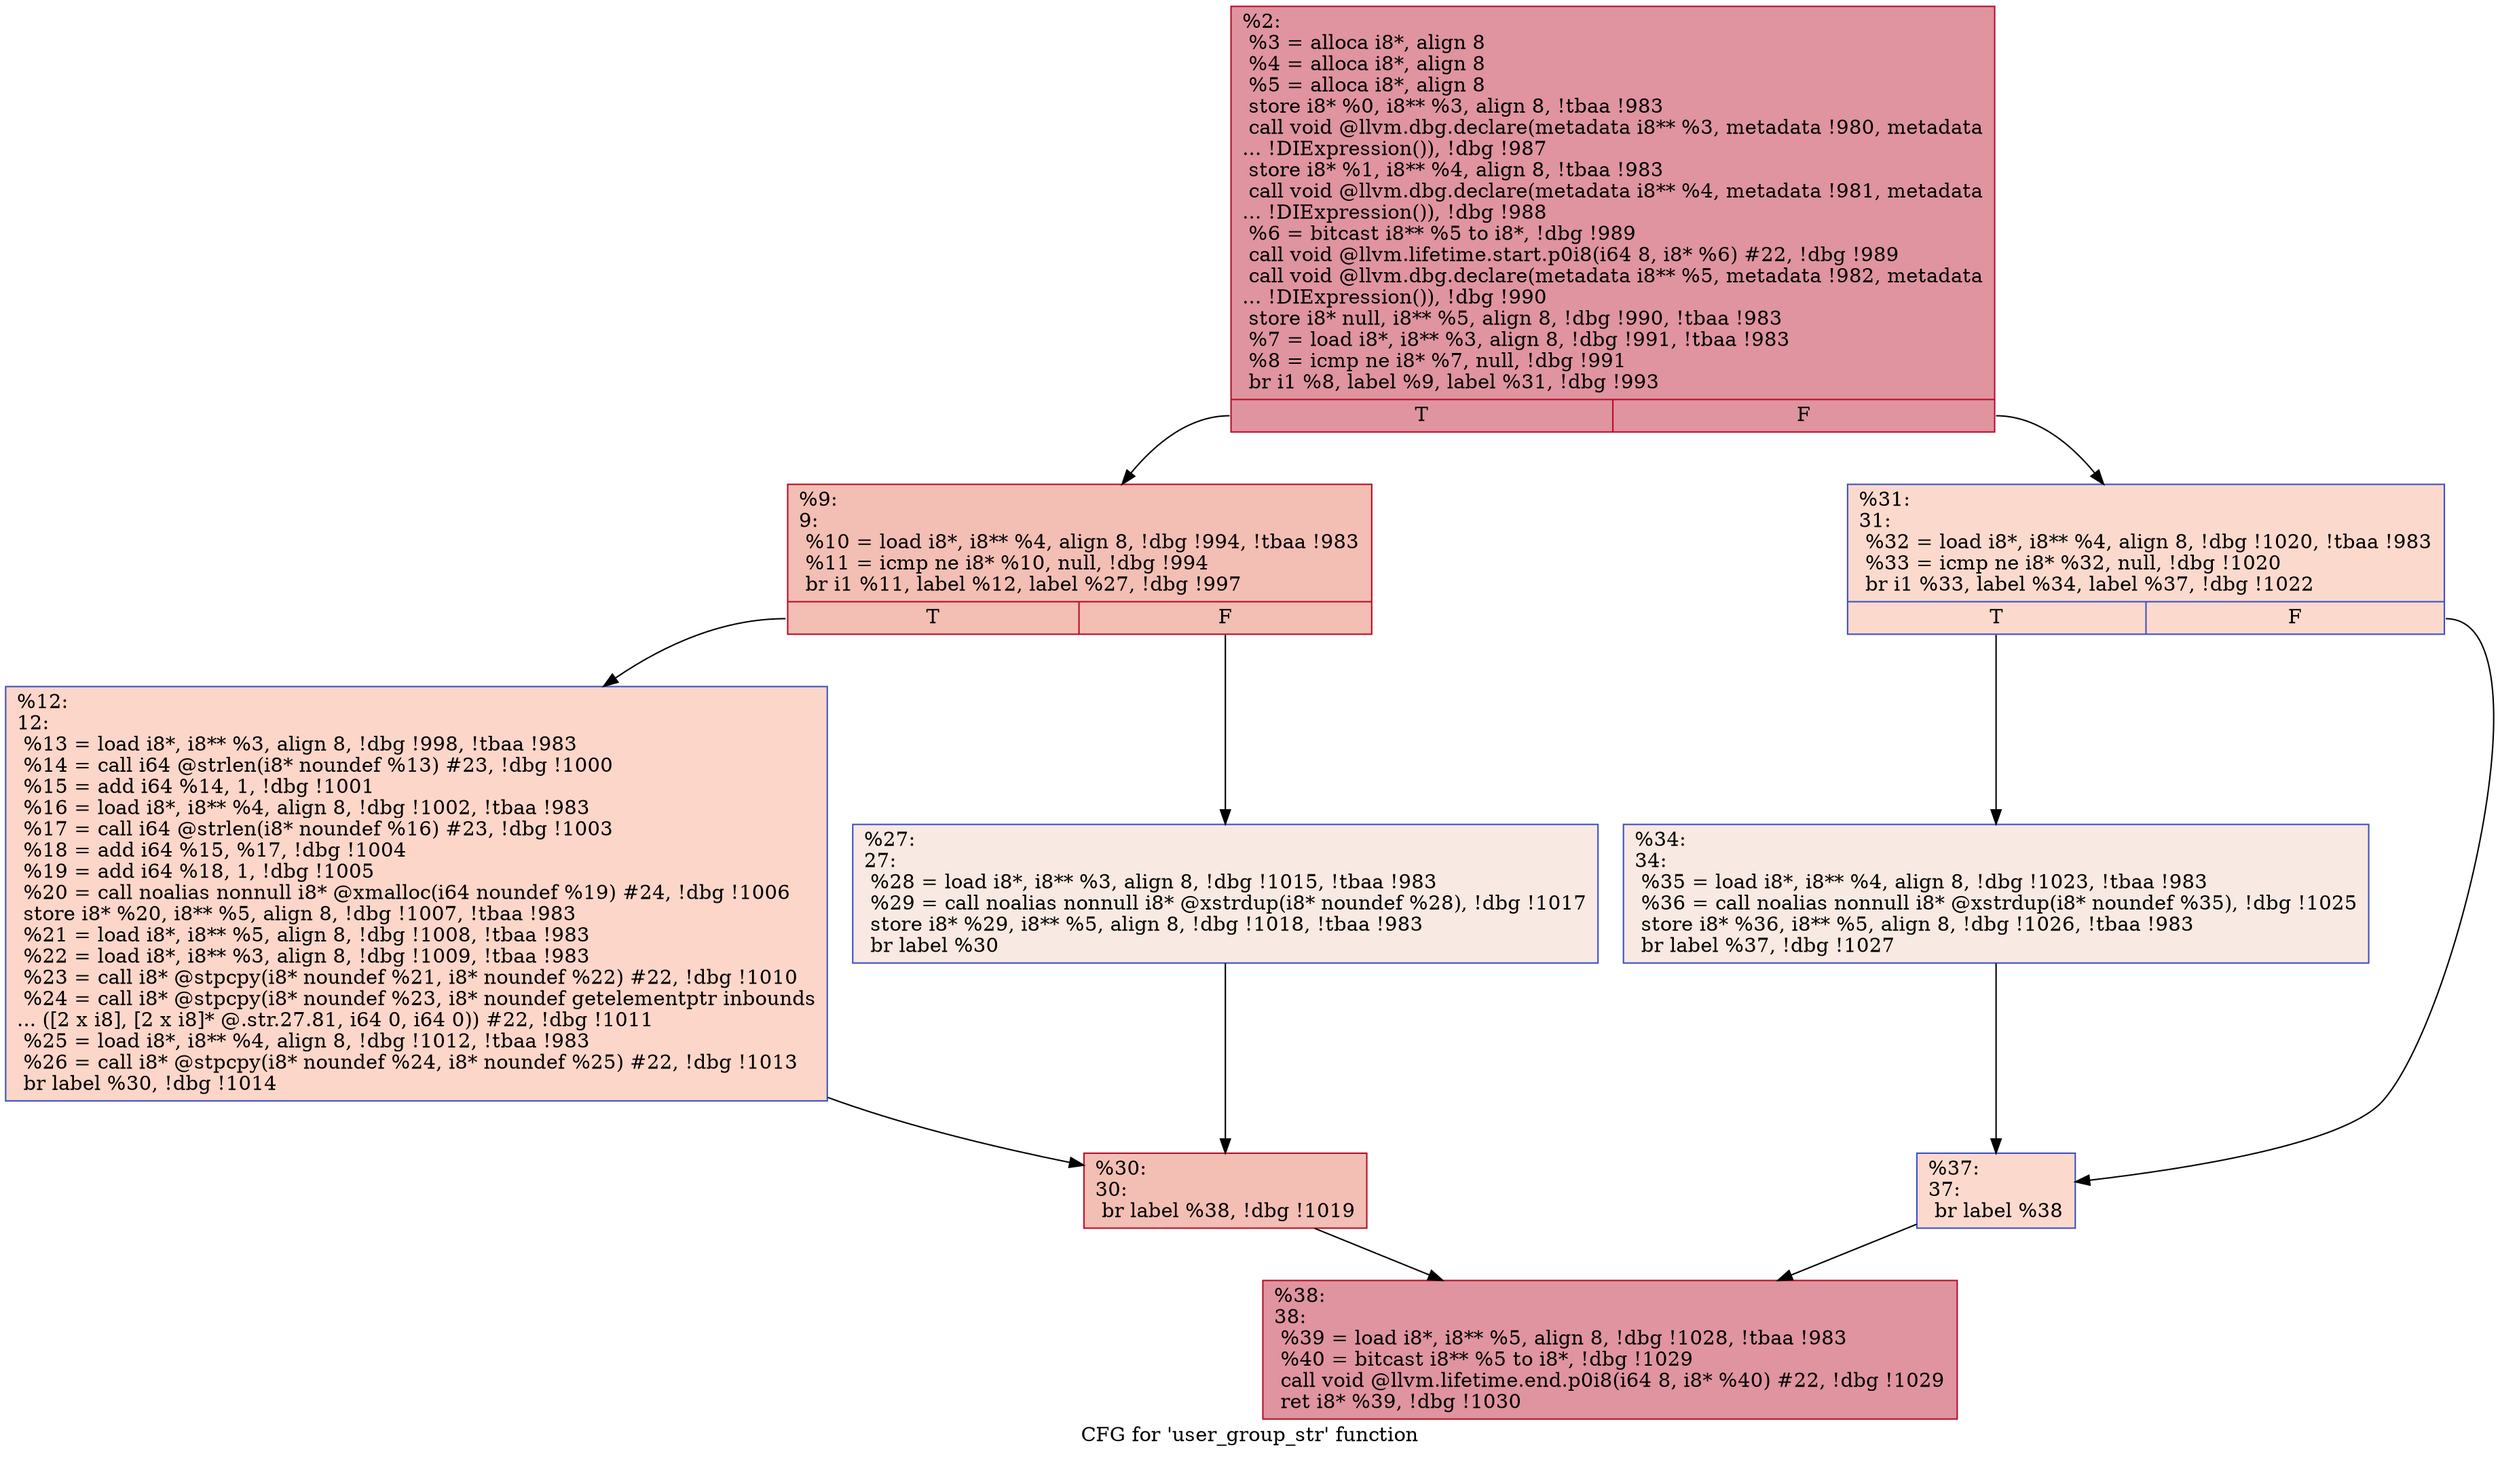 digraph "CFG for 'user_group_str' function" {
	label="CFG for 'user_group_str' function";

	Node0x2387760 [shape=record,color="#b70d28ff", style=filled, fillcolor="#b70d2870",label="{%2:\l  %3 = alloca i8*, align 8\l  %4 = alloca i8*, align 8\l  %5 = alloca i8*, align 8\l  store i8* %0, i8** %3, align 8, !tbaa !983\l  call void @llvm.dbg.declare(metadata i8** %3, metadata !980, metadata\l... !DIExpression()), !dbg !987\l  store i8* %1, i8** %4, align 8, !tbaa !983\l  call void @llvm.dbg.declare(metadata i8** %4, metadata !981, metadata\l... !DIExpression()), !dbg !988\l  %6 = bitcast i8** %5 to i8*, !dbg !989\l  call void @llvm.lifetime.start.p0i8(i64 8, i8* %6) #22, !dbg !989\l  call void @llvm.dbg.declare(metadata i8** %5, metadata !982, metadata\l... !DIExpression()), !dbg !990\l  store i8* null, i8** %5, align 8, !dbg !990, !tbaa !983\l  %7 = load i8*, i8** %3, align 8, !dbg !991, !tbaa !983\l  %8 = icmp ne i8* %7, null, !dbg !991\l  br i1 %8, label %9, label %31, !dbg !993\l|{<s0>T|<s1>F}}"];
	Node0x2387760:s0 -> Node0x23877b0;
	Node0x2387760:s1 -> Node0x23878f0;
	Node0x23877b0 [shape=record,color="#b70d28ff", style=filled, fillcolor="#e36c5570",label="{%9:\l9:                                                \l  %10 = load i8*, i8** %4, align 8, !dbg !994, !tbaa !983\l  %11 = icmp ne i8* %10, null, !dbg !994\l  br i1 %11, label %12, label %27, !dbg !997\l|{<s0>T|<s1>F}}"];
	Node0x23877b0:s0 -> Node0x2387800;
	Node0x23877b0:s1 -> Node0x2387850;
	Node0x2387800 [shape=record,color="#3d50c3ff", style=filled, fillcolor="#f6a38570",label="{%12:\l12:                                               \l  %13 = load i8*, i8** %3, align 8, !dbg !998, !tbaa !983\l  %14 = call i64 @strlen(i8* noundef %13) #23, !dbg !1000\l  %15 = add i64 %14, 1, !dbg !1001\l  %16 = load i8*, i8** %4, align 8, !dbg !1002, !tbaa !983\l  %17 = call i64 @strlen(i8* noundef %16) #23, !dbg !1003\l  %18 = add i64 %15, %17, !dbg !1004\l  %19 = add i64 %18, 1, !dbg !1005\l  %20 = call noalias nonnull i8* @xmalloc(i64 noundef %19) #24, !dbg !1006\l  store i8* %20, i8** %5, align 8, !dbg !1007, !tbaa !983\l  %21 = load i8*, i8** %5, align 8, !dbg !1008, !tbaa !983\l  %22 = load i8*, i8** %3, align 8, !dbg !1009, !tbaa !983\l  %23 = call i8* @stpcpy(i8* noundef %21, i8* noundef %22) #22, !dbg !1010\l  %24 = call i8* @stpcpy(i8* noundef %23, i8* noundef getelementptr inbounds\l... ([2 x i8], [2 x i8]* @.str.27.81, i64 0, i64 0)) #22, !dbg !1011\l  %25 = load i8*, i8** %4, align 8, !dbg !1012, !tbaa !983\l  %26 = call i8* @stpcpy(i8* noundef %24, i8* noundef %25) #22, !dbg !1013\l  br label %30, !dbg !1014\l}"];
	Node0x2387800 -> Node0x23878a0;
	Node0x2387850 [shape=record,color="#3d50c3ff", style=filled, fillcolor="#efcebd70",label="{%27:\l27:                                               \l  %28 = load i8*, i8** %3, align 8, !dbg !1015, !tbaa !983\l  %29 = call noalias nonnull i8* @xstrdup(i8* noundef %28), !dbg !1017\l  store i8* %29, i8** %5, align 8, !dbg !1018, !tbaa !983\l  br label %30\l}"];
	Node0x2387850 -> Node0x23878a0;
	Node0x23878a0 [shape=record,color="#b70d28ff", style=filled, fillcolor="#e36c5570",label="{%30:\l30:                                               \l  br label %38, !dbg !1019\l}"];
	Node0x23878a0 -> Node0x23879e0;
	Node0x23878f0 [shape=record,color="#3d50c3ff", style=filled, fillcolor="#f7ac8e70",label="{%31:\l31:                                               \l  %32 = load i8*, i8** %4, align 8, !dbg !1020, !tbaa !983\l  %33 = icmp ne i8* %32, null, !dbg !1020\l  br i1 %33, label %34, label %37, !dbg !1022\l|{<s0>T|<s1>F}}"];
	Node0x23878f0:s0 -> Node0x2387940;
	Node0x23878f0:s1 -> Node0x2387990;
	Node0x2387940 [shape=record,color="#3d50c3ff", style=filled, fillcolor="#efcebd70",label="{%34:\l34:                                               \l  %35 = load i8*, i8** %4, align 8, !dbg !1023, !tbaa !983\l  %36 = call noalias nonnull i8* @xstrdup(i8* noundef %35), !dbg !1025\l  store i8* %36, i8** %5, align 8, !dbg !1026, !tbaa !983\l  br label %37, !dbg !1027\l}"];
	Node0x2387940 -> Node0x2387990;
	Node0x2387990 [shape=record,color="#3d50c3ff", style=filled, fillcolor="#f7ac8e70",label="{%37:\l37:                                               \l  br label %38\l}"];
	Node0x2387990 -> Node0x23879e0;
	Node0x23879e0 [shape=record,color="#b70d28ff", style=filled, fillcolor="#b70d2870",label="{%38:\l38:                                               \l  %39 = load i8*, i8** %5, align 8, !dbg !1028, !tbaa !983\l  %40 = bitcast i8** %5 to i8*, !dbg !1029\l  call void @llvm.lifetime.end.p0i8(i64 8, i8* %40) #22, !dbg !1029\l  ret i8* %39, !dbg !1030\l}"];
}
